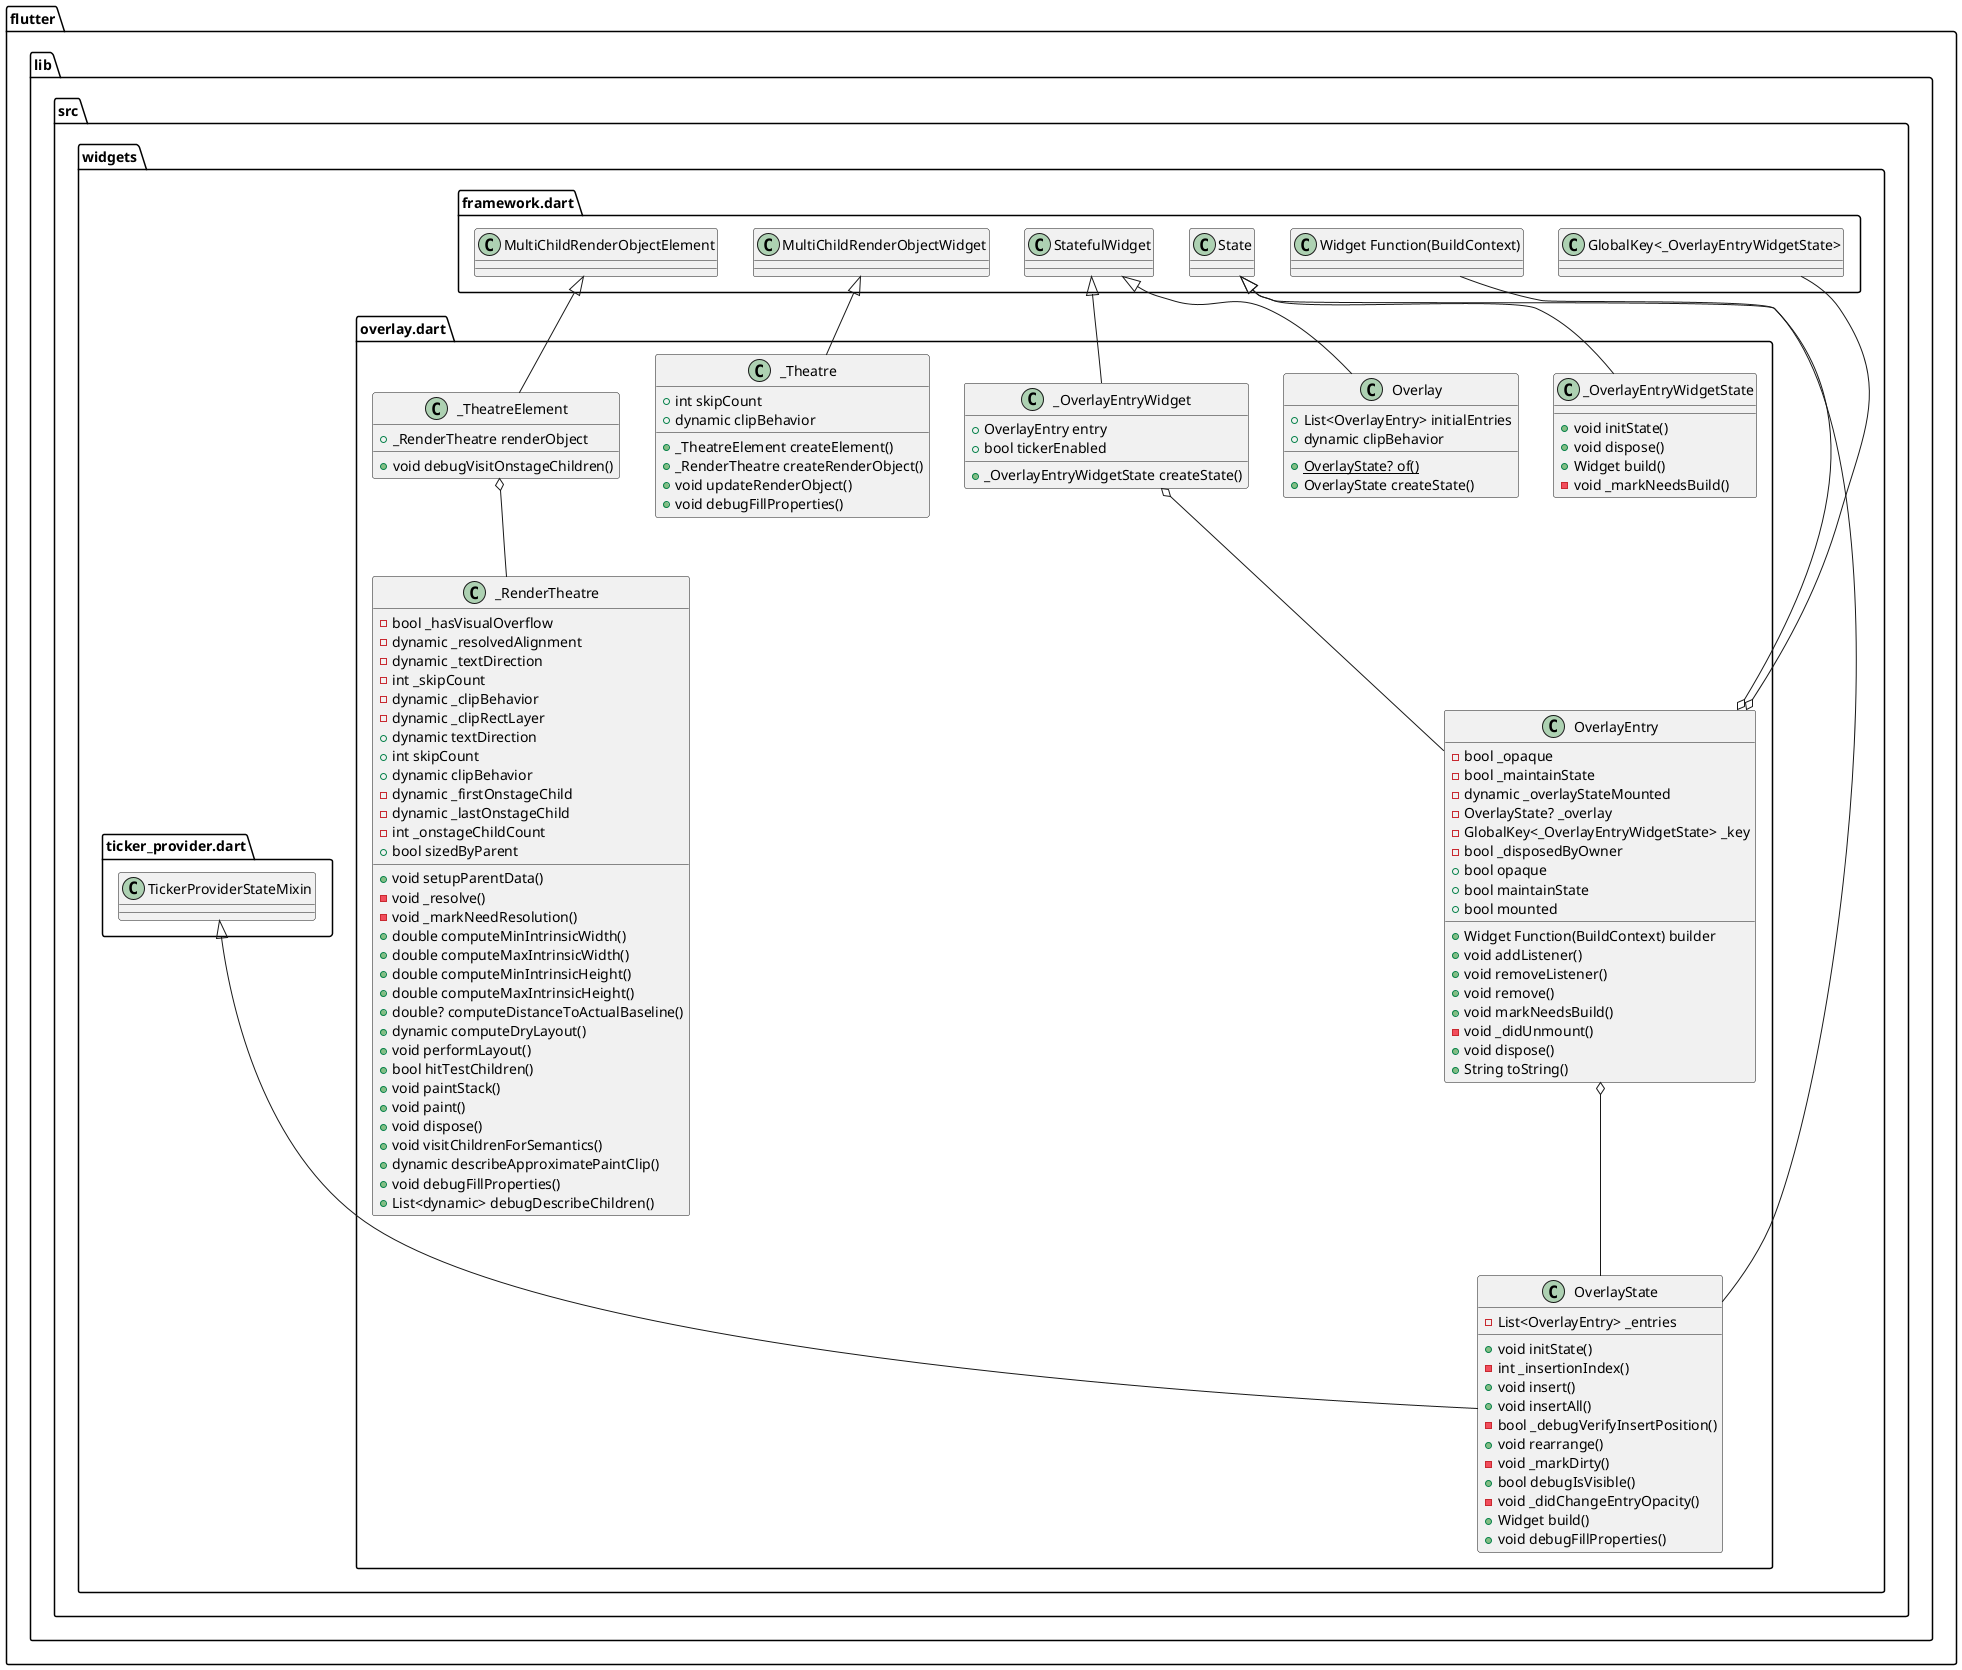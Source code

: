 @startuml
set namespaceSeparator ::

class "flutter::lib::src::widgets::overlay.dart::OverlayEntry" {
  +Widget Function(BuildContext) builder
  -bool _opaque
  -bool _maintainState
  -dynamic _overlayStateMounted
  -OverlayState? _overlay
  -GlobalKey<_OverlayEntryWidgetState> _key
  -bool _disposedByOwner
  +bool opaque
  +bool maintainState
  +bool mounted
  +void addListener()
  +void removeListener()
  +void remove()
  +void markNeedsBuild()
  -void _didUnmount()
  +void dispose()
  +String toString()
}

"flutter::lib::src::widgets::overlay.dart::OverlayEntry" o-- "flutter::lib::src::widgets::framework.dart::Widget Function(BuildContext)"
"flutter::lib::src::widgets::overlay.dart::OverlayEntry" o-- "flutter::lib::src::widgets::overlay.dart::OverlayState"
"flutter::lib::src::widgets::overlay.dart::OverlayEntry" o-- "flutter::lib::src::widgets::framework.dart::GlobalKey<_OverlayEntryWidgetState>"

class "flutter::lib::src::widgets::overlay.dart::_OverlayEntryWidget" {
  +OverlayEntry entry
  +bool tickerEnabled
  +_OverlayEntryWidgetState createState()
}

"flutter::lib::src::widgets::overlay.dart::_OverlayEntryWidget" o-- "flutter::lib::src::widgets::overlay.dart::OverlayEntry"
"flutter::lib::src::widgets::framework.dart::StatefulWidget" <|-- "flutter::lib::src::widgets::overlay.dart::_OverlayEntryWidget"

class "flutter::lib::src::widgets::overlay.dart::_OverlayEntryWidgetState" {
  +void initState()
  +void dispose()
  +Widget build()
  -void _markNeedsBuild()
}

"flutter::lib::src::widgets::framework.dart::State" <|-- "flutter::lib::src::widgets::overlay.dart::_OverlayEntryWidgetState"

class "flutter::lib::src::widgets::overlay.dart::Overlay" {
  +List<OverlayEntry> initialEntries
  +dynamic clipBehavior
  {static} +OverlayState? of()
  +OverlayState createState()
}

"flutter::lib::src::widgets::framework.dart::StatefulWidget" <|-- "flutter::lib::src::widgets::overlay.dart::Overlay"

class "flutter::lib::src::widgets::overlay.dart::OverlayState" {
  -List<OverlayEntry> _entries
  +void initState()
  -int _insertionIndex()
  +void insert()
  +void insertAll()
  -bool _debugVerifyInsertPosition()
  +void rearrange()
  -void _markDirty()
  +bool debugIsVisible()
  -void _didChangeEntryOpacity()
  +Widget build()
  +void debugFillProperties()
}

"flutter::lib::src::widgets::framework.dart::State" <|-- "flutter::lib::src::widgets::overlay.dart::OverlayState"
"flutter::lib::src::widgets::ticker_provider.dart::TickerProviderStateMixin" <|-- "flutter::lib::src::widgets::overlay.dart::OverlayState"

class "flutter::lib::src::widgets::overlay.dart::_Theatre" {
  +int skipCount
  +dynamic clipBehavior
  +_TheatreElement createElement()
  +_RenderTheatre createRenderObject()
  +void updateRenderObject()
  +void debugFillProperties()
}

"flutter::lib::src::widgets::framework.dart::MultiChildRenderObjectWidget" <|-- "flutter::lib::src::widgets::overlay.dart::_Theatre"

class "flutter::lib::src::widgets::overlay.dart::_TheatreElement" {
  +_RenderTheatre renderObject
  +void debugVisitOnstageChildren()
}

"flutter::lib::src::widgets::overlay.dart::_TheatreElement" o-- "flutter::lib::src::widgets::overlay.dart::_RenderTheatre"
"flutter::lib::src::widgets::framework.dart::MultiChildRenderObjectElement" <|-- "flutter::lib::src::widgets::overlay.dart::_TheatreElement"

class "flutter::lib::src::widgets::overlay.dart::_RenderTheatre" {
  -bool _hasVisualOverflow
  -dynamic _resolvedAlignment
  -dynamic _textDirection
  -int _skipCount
  -dynamic _clipBehavior
  -dynamic _clipRectLayer
  +dynamic textDirection
  +int skipCount
  +dynamic clipBehavior
  -dynamic _firstOnstageChild
  -dynamic _lastOnstageChild
  -int _onstageChildCount
  +bool sizedByParent
  +void setupParentData()
  -void _resolve()
  -void _markNeedResolution()
  +double computeMinIntrinsicWidth()
  +double computeMaxIntrinsicWidth()
  +double computeMinIntrinsicHeight()
  +double computeMaxIntrinsicHeight()
  +double? computeDistanceToActualBaseline()
  +dynamic computeDryLayout()
  +void performLayout()
  +bool hitTestChildren()
  +void paintStack()
  +void paint()
  +void dispose()
  +void visitChildrenForSemantics()
  +dynamic describeApproximatePaintClip()
  +void debugFillProperties()
  +List<dynamic> debugDescribeChildren()
}


@enduml